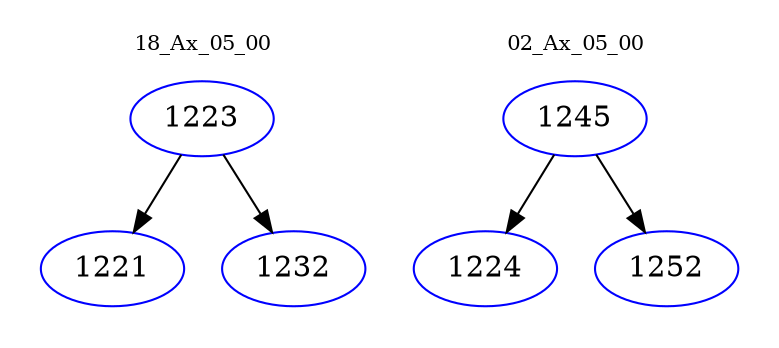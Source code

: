 digraph{
subgraph cluster_0 {
color = white
label = "18_Ax_05_00";
fontsize=10;
T0_1223 [label="1223", color="blue"]
T0_1223 -> T0_1221 [color="black"]
T0_1221 [label="1221", color="blue"]
T0_1223 -> T0_1232 [color="black"]
T0_1232 [label="1232", color="blue"]
}
subgraph cluster_1 {
color = white
label = "02_Ax_05_00";
fontsize=10;
T1_1245 [label="1245", color="blue"]
T1_1245 -> T1_1224 [color="black"]
T1_1224 [label="1224", color="blue"]
T1_1245 -> T1_1252 [color="black"]
T1_1252 [label="1252", color="blue"]
}
}
